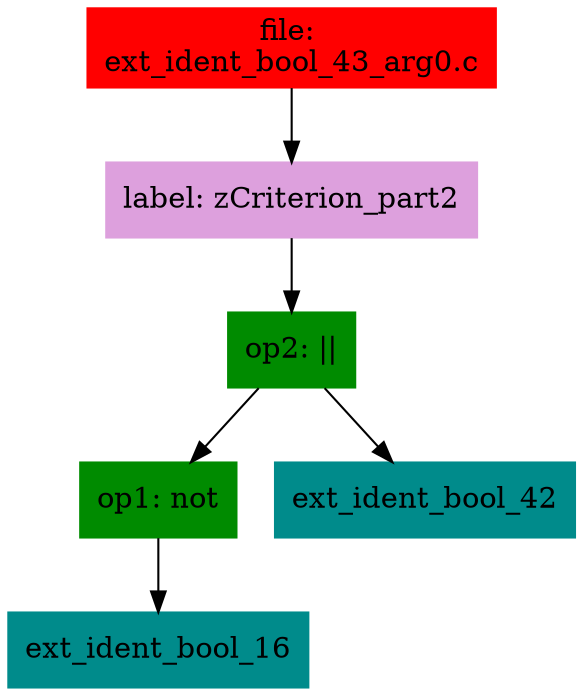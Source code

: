 digraph G {
node [shape=box]

0 [label="file: 
ext_ident_bool_43_arg0.c",color=red, style=filled]
1 [label="label: zCriterion_part2",color=plum, style=filled]
0 -> 1
2 [label="op2: ||",color=green4, style=filled]
1 -> 2
3 [label="op1: not",color=green4, style=filled]
2 -> 3
4 [label="ext_ident_bool_16",color=cyan4, style=filled]
3 -> 4
15 [label="ext_ident_bool_42",color=cyan4, style=filled]
2 -> 15


}

